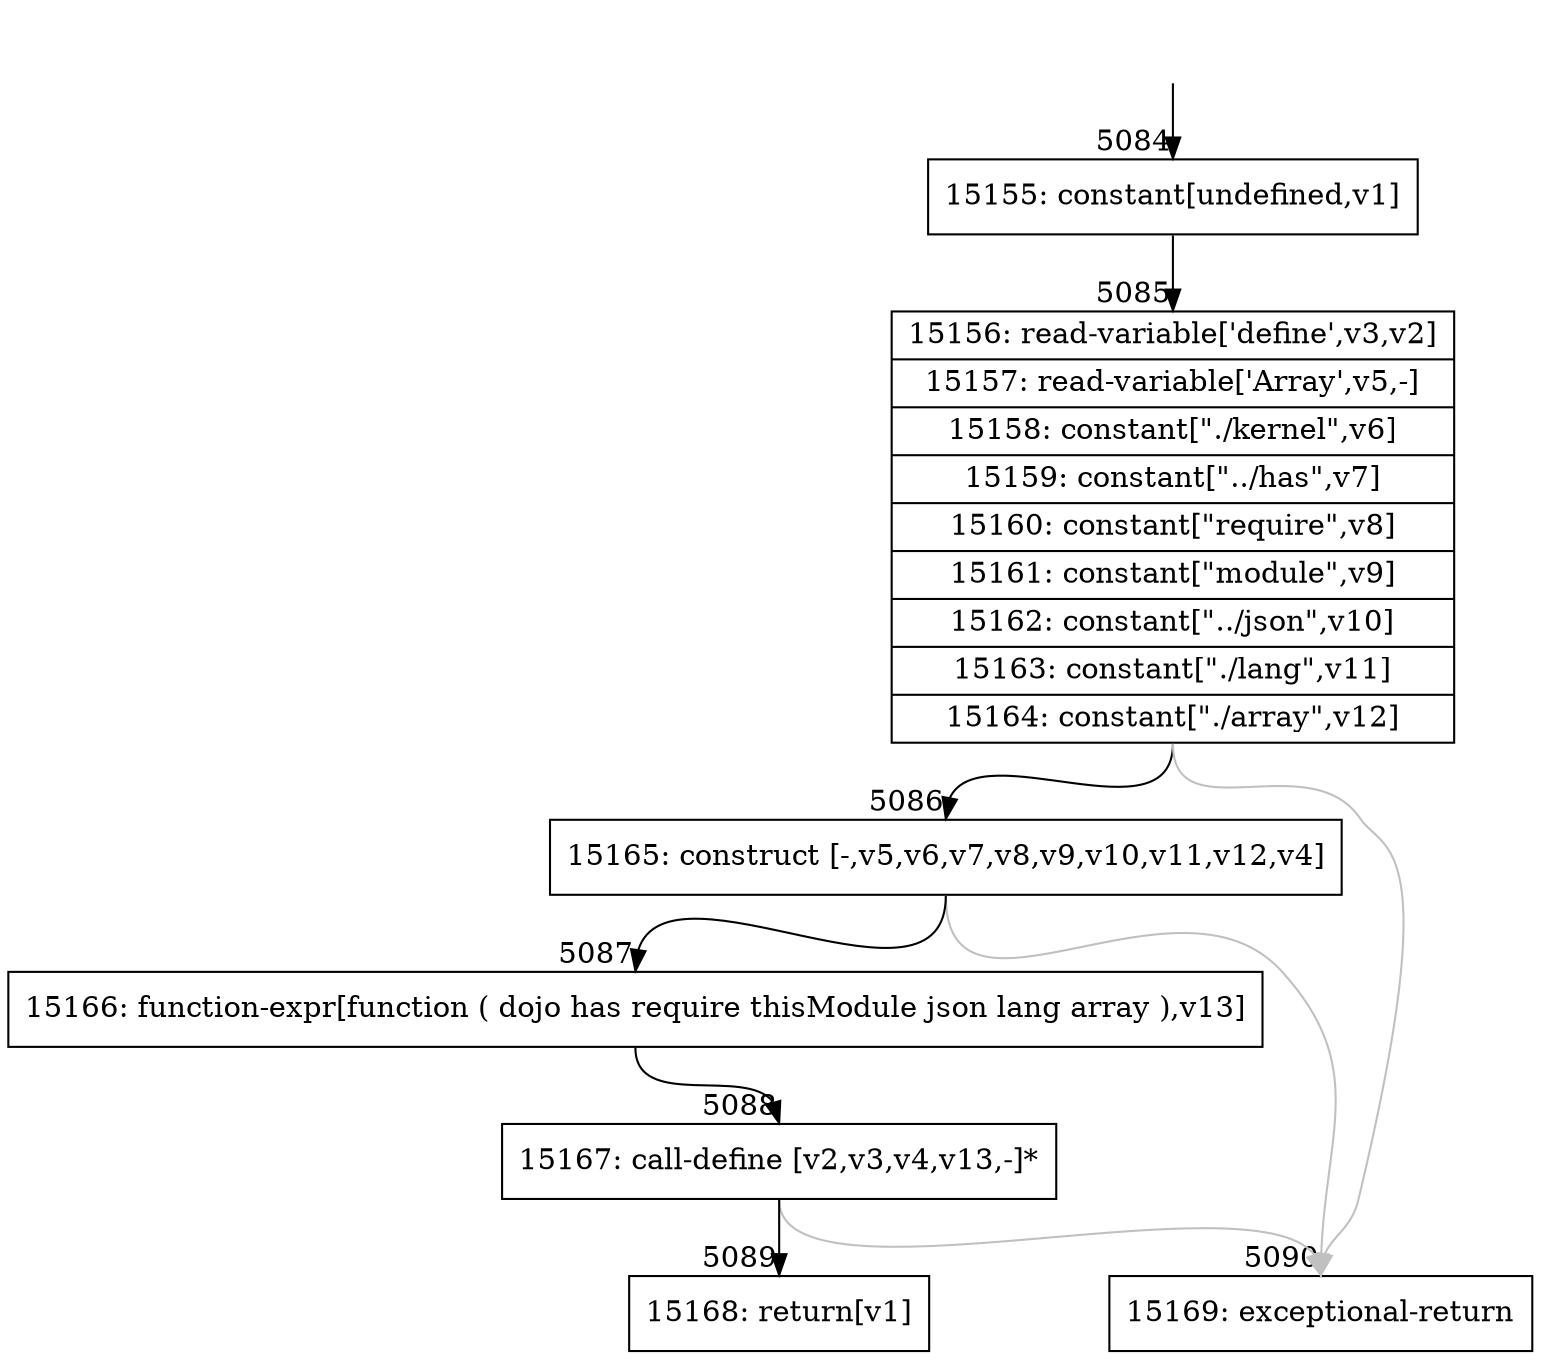 digraph {
rankdir="TD"
BB_entry326[shape=none,label=""];
BB_entry326 -> BB5084 [tailport=s, headport=n, headlabel="    5084"]
BB5084 [shape=record label="{15155: constant[undefined,v1]}" ] 
BB5084 -> BB5085 [tailport=s, headport=n, headlabel="      5085"]
BB5085 [shape=record label="{15156: read-variable['define',v3,v2]|15157: read-variable['Array',v5,-]|15158: constant[\"./kernel\",v6]|15159: constant[\"../has\",v7]|15160: constant[\"require\",v8]|15161: constant[\"module\",v9]|15162: constant[\"../json\",v10]|15163: constant[\"./lang\",v11]|15164: constant[\"./array\",v12]}" ] 
BB5085 -> BB5086 [tailport=s, headport=n, headlabel="      5086"]
BB5085 -> BB5090 [tailport=s, headport=n, color=gray, headlabel="      5090"]
BB5086 [shape=record label="{15165: construct [-,v5,v6,v7,v8,v9,v10,v11,v12,v4]}" ] 
BB5086 -> BB5087 [tailport=s, headport=n, headlabel="      5087"]
BB5086 -> BB5090 [tailport=s, headport=n, color=gray]
BB5087 [shape=record label="{15166: function-expr[function ( dojo has require thisModule json lang array ),v13]}" ] 
BB5087 -> BB5088 [tailport=s, headport=n, headlabel="      5088"]
BB5088 [shape=record label="{15167: call-define [v2,v3,v4,v13,-]*}" ] 
BB5088 -> BB5089 [tailport=s, headport=n, headlabel="      5089"]
BB5088 -> BB5090 [tailport=s, headport=n, color=gray]
BB5089 [shape=record label="{15168: return[v1]}" ] 
BB5090 [shape=record label="{15169: exceptional-return}" ] 
//#$~ 7015
}
